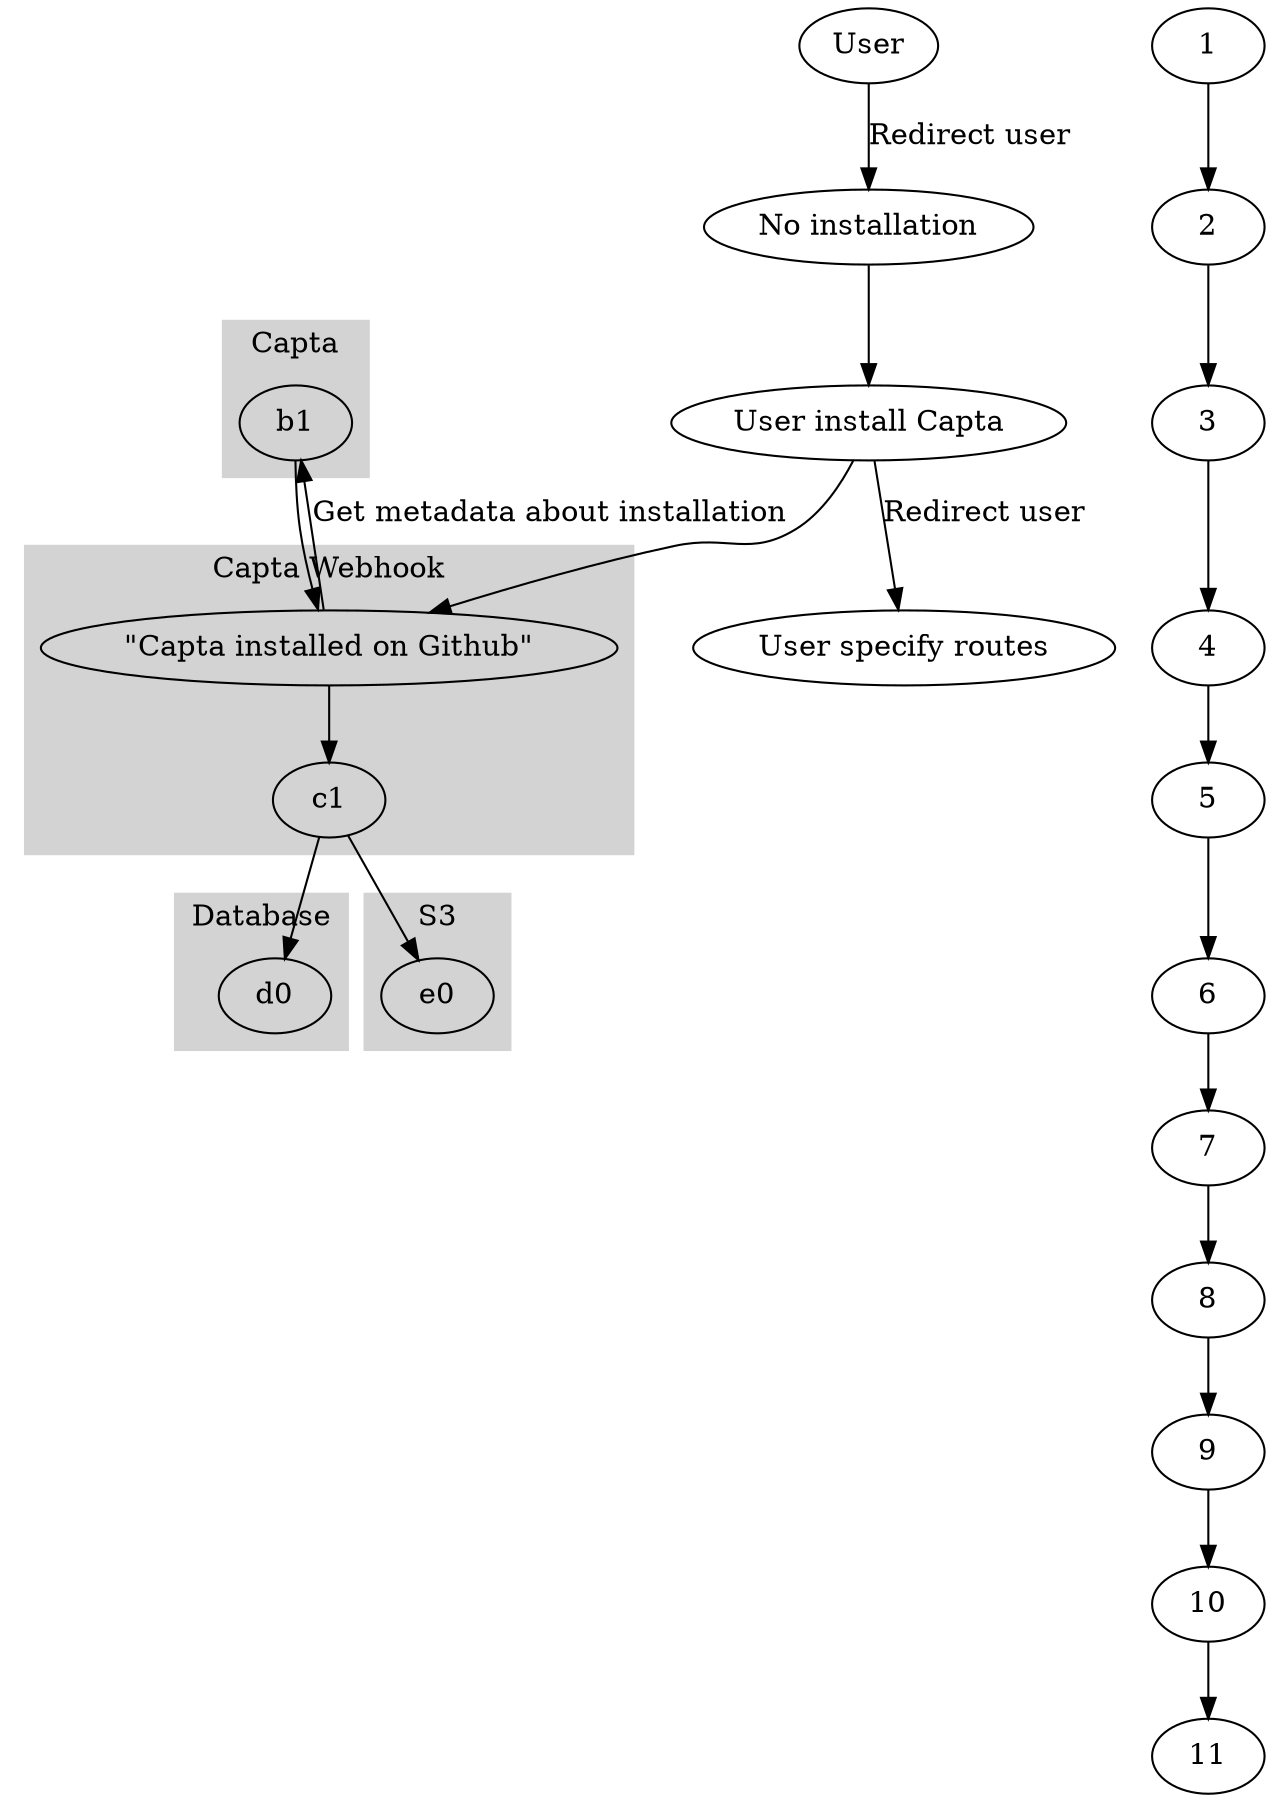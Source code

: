 digraph G {
  subgraph cluster_github {
    label = "Github";
    style=filled; color=lightgrey;

    a0;
  }
  subgraph cluster_capta {
    label = "Capta";
    color=lightgrey; style=filled;
    
    b0; b1; b2;
  }
  subgraph cluster_capta_webhook {
    label = "Capta Webhook";
    color=lightgrey; style=filled;

    c0; c1;
  }
  subgraph cluster_db {
    label = "Database";
    color=lightgrey; style=filled;
    
    d0;
  }
  subgraph cluster_s3 {
    label="S3";
    color=lightgrey; style=filled;
    
    e0;
  }

  1 -> 2 -> 3 -> 4 -> 5 -> 6 -> 7 -> 8 -> 9 -> 10 -> 11;
  { rank=same; 1; User;}
  { rank=same; 2; b0;}
  { rank=same; 3; a0;}
  { rank=same; 4; b2;}
  
  User -> b0 [label="Redirect user"];
  b0 [label="No installation"];

  b0 -> a0;
  a0 [label="User install Capta"];
  
  a0 -> b2 [label="Redirect user"];
  b2 [label="User specify routes"]; /* Clarify */
  
  a0 -> c0; /* Update DB. Sync Repo to S3 */
  c0 [label="\"Capta installed on Github\""];
  
  c0 -> b1 [label="Get metadata about installation"];
  b1 -> c0;
  c0 -> c1;
  
  c1 -> d0;
  c1 -> e0;
}
